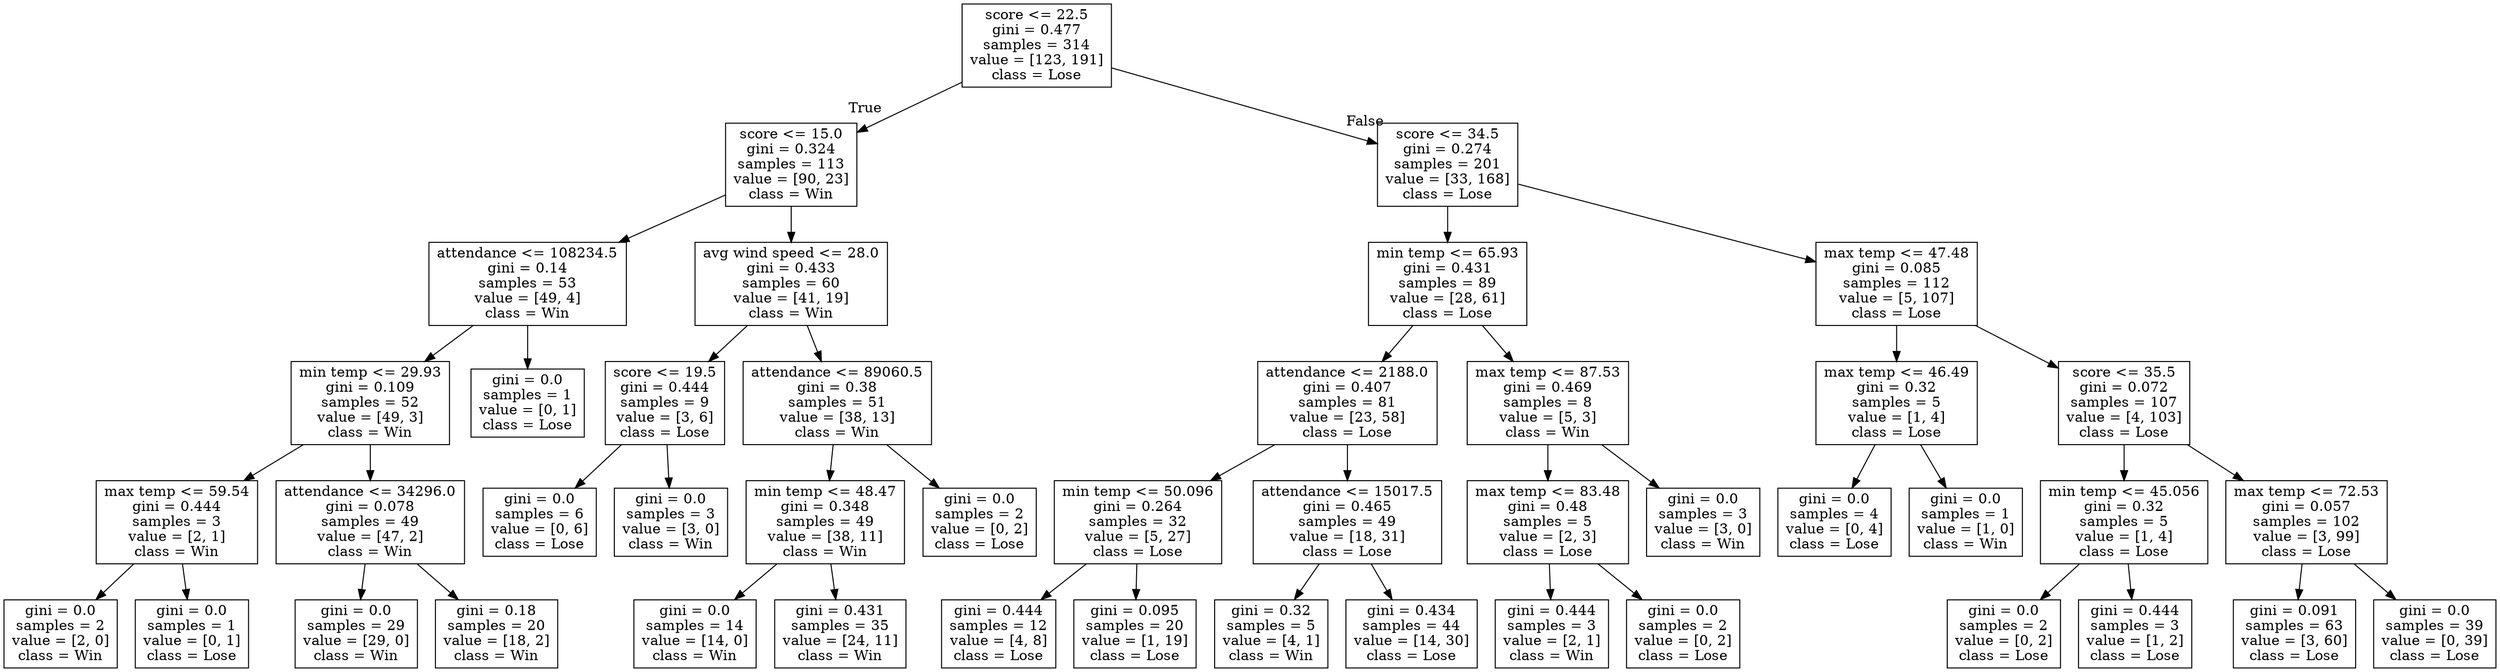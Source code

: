 digraph Tree {
node [shape=box] ;
0 [label="score <= 22.5\ngini = 0.477\nsamples = 314\nvalue = [123, 191]\nclass = Lose"] ;
1 [label="score <= 15.0\ngini = 0.324\nsamples = 113\nvalue = [90, 23]\nclass = Win"] ;
0 -> 1 [labeldistance=2.5, labelangle=45, headlabel="True"] ;
2 [label="attendance <= 108234.5\ngini = 0.14\nsamples = 53\nvalue = [49, 4]\nclass = Win"] ;
1 -> 2 ;
3 [label="min temp <= 29.93\ngini = 0.109\nsamples = 52\nvalue = [49, 3]\nclass = Win"] ;
2 -> 3 ;
4 [label="max temp <= 59.54\ngini = 0.444\nsamples = 3\nvalue = [2, 1]\nclass = Win"] ;
3 -> 4 ;
5 [label="gini = 0.0\nsamples = 2\nvalue = [2, 0]\nclass = Win"] ;
4 -> 5 ;
6 [label="gini = 0.0\nsamples = 1\nvalue = [0, 1]\nclass = Lose"] ;
4 -> 6 ;
7 [label="attendance <= 34296.0\ngini = 0.078\nsamples = 49\nvalue = [47, 2]\nclass = Win"] ;
3 -> 7 ;
8 [label="gini = 0.0\nsamples = 29\nvalue = [29, 0]\nclass = Win"] ;
7 -> 8 ;
9 [label="gini = 0.18\nsamples = 20\nvalue = [18, 2]\nclass = Win"] ;
7 -> 9 ;
10 [label="gini = 0.0\nsamples = 1\nvalue = [0, 1]\nclass = Lose"] ;
2 -> 10 ;
11 [label="avg wind speed <= 28.0\ngini = 0.433\nsamples = 60\nvalue = [41, 19]\nclass = Win"] ;
1 -> 11 ;
12 [label="score <= 19.5\ngini = 0.444\nsamples = 9\nvalue = [3, 6]\nclass = Lose"] ;
11 -> 12 ;
13 [label="gini = 0.0\nsamples = 6\nvalue = [0, 6]\nclass = Lose"] ;
12 -> 13 ;
14 [label="gini = 0.0\nsamples = 3\nvalue = [3, 0]\nclass = Win"] ;
12 -> 14 ;
15 [label="attendance <= 89060.5\ngini = 0.38\nsamples = 51\nvalue = [38, 13]\nclass = Win"] ;
11 -> 15 ;
16 [label="min temp <= 48.47\ngini = 0.348\nsamples = 49\nvalue = [38, 11]\nclass = Win"] ;
15 -> 16 ;
17 [label="gini = 0.0\nsamples = 14\nvalue = [14, 0]\nclass = Win"] ;
16 -> 17 ;
18 [label="gini = 0.431\nsamples = 35\nvalue = [24, 11]\nclass = Win"] ;
16 -> 18 ;
19 [label="gini = 0.0\nsamples = 2\nvalue = [0, 2]\nclass = Lose"] ;
15 -> 19 ;
20 [label="score <= 34.5\ngini = 0.274\nsamples = 201\nvalue = [33, 168]\nclass = Lose"] ;
0 -> 20 [labeldistance=2.5, labelangle=-45, headlabel="False"] ;
21 [label="min temp <= 65.93\ngini = 0.431\nsamples = 89\nvalue = [28, 61]\nclass = Lose"] ;
20 -> 21 ;
22 [label="attendance <= 2188.0\ngini = 0.407\nsamples = 81\nvalue = [23, 58]\nclass = Lose"] ;
21 -> 22 ;
23 [label="min temp <= 50.096\ngini = 0.264\nsamples = 32\nvalue = [5, 27]\nclass = Lose"] ;
22 -> 23 ;
24 [label="gini = 0.444\nsamples = 12\nvalue = [4, 8]\nclass = Lose"] ;
23 -> 24 ;
25 [label="gini = 0.095\nsamples = 20\nvalue = [1, 19]\nclass = Lose"] ;
23 -> 25 ;
26 [label="attendance <= 15017.5\ngini = 0.465\nsamples = 49\nvalue = [18, 31]\nclass = Lose"] ;
22 -> 26 ;
27 [label="gini = 0.32\nsamples = 5\nvalue = [4, 1]\nclass = Win"] ;
26 -> 27 ;
28 [label="gini = 0.434\nsamples = 44\nvalue = [14, 30]\nclass = Lose"] ;
26 -> 28 ;
29 [label="max temp <= 87.53\ngini = 0.469\nsamples = 8\nvalue = [5, 3]\nclass = Win"] ;
21 -> 29 ;
30 [label="max temp <= 83.48\ngini = 0.48\nsamples = 5\nvalue = [2, 3]\nclass = Lose"] ;
29 -> 30 ;
31 [label="gini = 0.444\nsamples = 3\nvalue = [2, 1]\nclass = Win"] ;
30 -> 31 ;
32 [label="gini = 0.0\nsamples = 2\nvalue = [0, 2]\nclass = Lose"] ;
30 -> 32 ;
33 [label="gini = 0.0\nsamples = 3\nvalue = [3, 0]\nclass = Win"] ;
29 -> 33 ;
34 [label="max temp <= 47.48\ngini = 0.085\nsamples = 112\nvalue = [5, 107]\nclass = Lose"] ;
20 -> 34 ;
35 [label="max temp <= 46.49\ngini = 0.32\nsamples = 5\nvalue = [1, 4]\nclass = Lose"] ;
34 -> 35 ;
36 [label="gini = 0.0\nsamples = 4\nvalue = [0, 4]\nclass = Lose"] ;
35 -> 36 ;
37 [label="gini = 0.0\nsamples = 1\nvalue = [1, 0]\nclass = Win"] ;
35 -> 37 ;
38 [label="score <= 35.5\ngini = 0.072\nsamples = 107\nvalue = [4, 103]\nclass = Lose"] ;
34 -> 38 ;
39 [label="min temp <= 45.056\ngini = 0.32\nsamples = 5\nvalue = [1, 4]\nclass = Lose"] ;
38 -> 39 ;
40 [label="gini = 0.0\nsamples = 2\nvalue = [0, 2]\nclass = Lose"] ;
39 -> 40 ;
41 [label="gini = 0.444\nsamples = 3\nvalue = [1, 2]\nclass = Lose"] ;
39 -> 41 ;
42 [label="max temp <= 72.53\ngini = 0.057\nsamples = 102\nvalue = [3, 99]\nclass = Lose"] ;
38 -> 42 ;
43 [label="gini = 0.091\nsamples = 63\nvalue = [3, 60]\nclass = Lose"] ;
42 -> 43 ;
44 [label="gini = 0.0\nsamples = 39\nvalue = [0, 39]\nclass = Lose"] ;
42 -> 44 ;
}